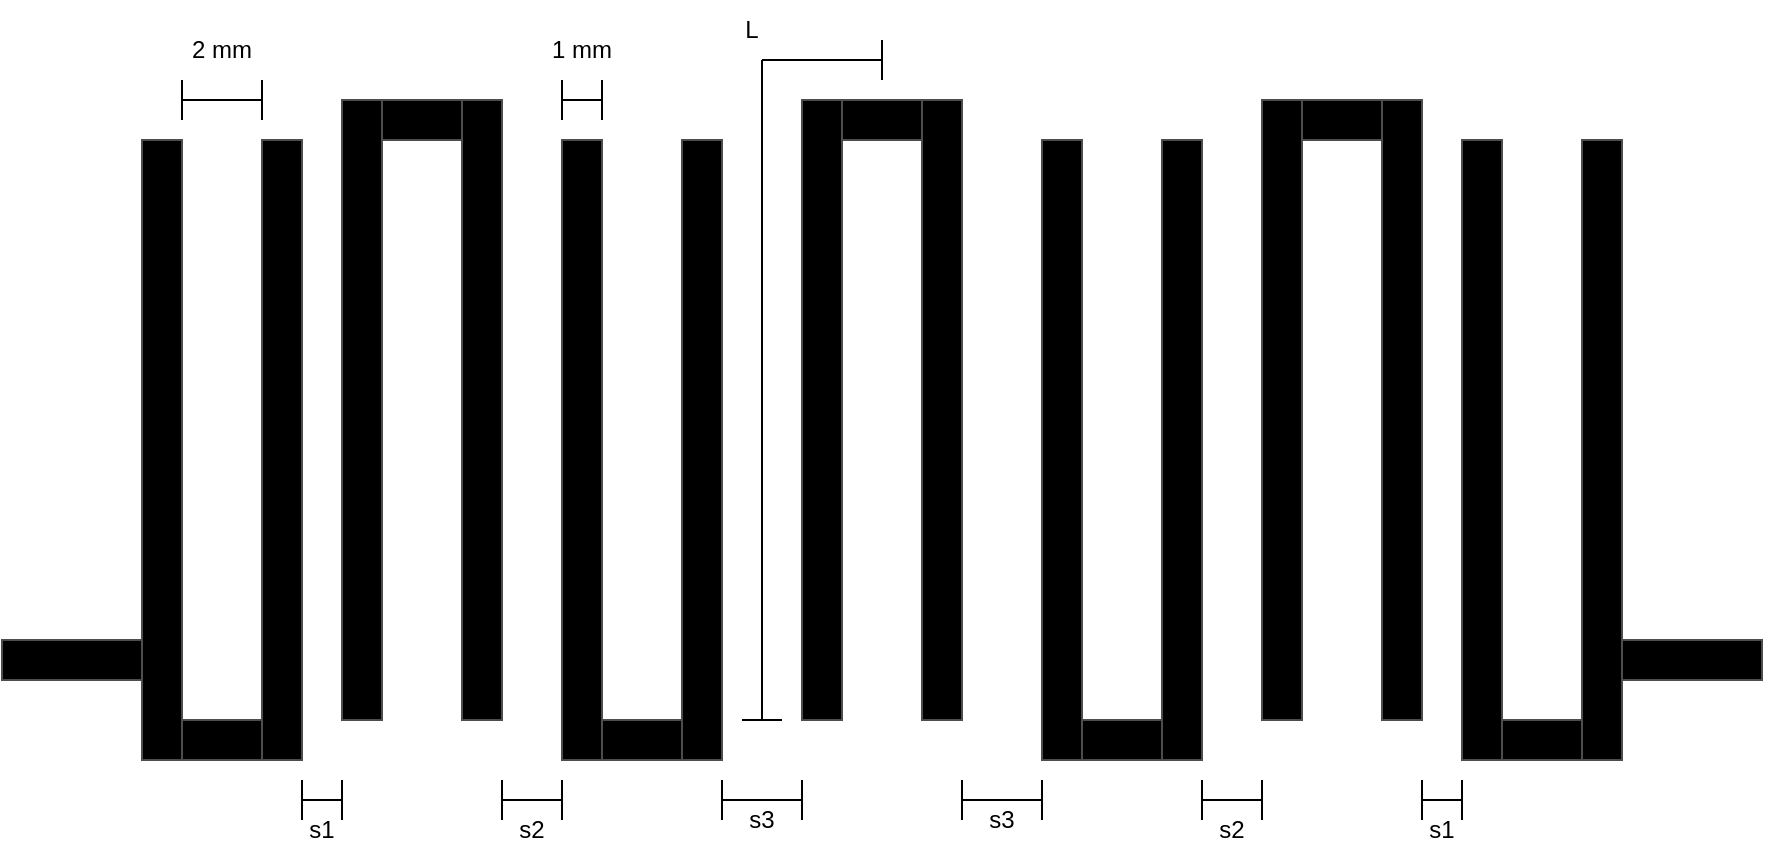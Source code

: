 <mxfile version="24.8.3">
  <diagram name="Page-1" id="nlowDMJz7bNjnqrSoiVT">
    <mxGraphModel dx="875" dy="546" grid="1" gridSize="10" guides="1" tooltips="1" connect="1" arrows="1" fold="1" page="1" pageScale="1" pageWidth="850" pageHeight="1100" math="0" shadow="0">
      <root>
        <mxCell id="0" />
        <mxCell id="1" parent="0" />
        <mxCell id="FOE4Kl_9NEUnPLxl16VO-1" value="" style="rounded=0;whiteSpace=wrap;html=1;fillColor=#000000;strokeColor=#4D4D4D;" vertex="1" parent="1">
          <mxGeometry x="100" y="130" width="20" height="310" as="geometry" />
        </mxCell>
        <mxCell id="FOE4Kl_9NEUnPLxl16VO-2" value="" style="rounded=0;whiteSpace=wrap;html=1;fillColor=#000000;strokeColor=#4D4D4D;" vertex="1" parent="1">
          <mxGeometry x="120" y="420" width="40" height="20" as="geometry" />
        </mxCell>
        <mxCell id="FOE4Kl_9NEUnPLxl16VO-3" value="" style="rounded=0;whiteSpace=wrap;html=1;fillColor=#000000;strokeColor=#4D4D4D;" vertex="1" parent="1">
          <mxGeometry x="200" y="110" width="20" height="310" as="geometry" />
        </mxCell>
        <mxCell id="FOE4Kl_9NEUnPLxl16VO-4" value="" style="rounded=0;whiteSpace=wrap;html=1;fillColor=#000000;strokeColor=#4D4D4D;" vertex="1" parent="1">
          <mxGeometry x="30" y="380" width="70" height="20" as="geometry" />
        </mxCell>
        <mxCell id="FOE4Kl_9NEUnPLxl16VO-18" value="" style="rounded=0;whiteSpace=wrap;html=1;fillColor=#000000;strokeColor=#4D4D4D;" vertex="1" parent="1">
          <mxGeometry x="160" y="130" width="20" height="310" as="geometry" />
        </mxCell>
        <mxCell id="FOE4Kl_9NEUnPLxl16VO-19" value="" style="rounded=0;whiteSpace=wrap;html=1;fillColor=#000000;strokeColor=#4D4D4D;" vertex="1" parent="1">
          <mxGeometry x="260" y="110" width="20" height="310" as="geometry" />
        </mxCell>
        <mxCell id="FOE4Kl_9NEUnPLxl16VO-20" value="" style="rounded=0;whiteSpace=wrap;html=1;fillColor=#000000;strokeColor=#4D4D4D;" vertex="1" parent="1">
          <mxGeometry x="220" y="110" width="40" height="20" as="geometry" />
        </mxCell>
        <mxCell id="FOE4Kl_9NEUnPLxl16VO-21" value="" style="rounded=0;whiteSpace=wrap;html=1;fillColor=#000000;strokeColor=#4D4D4D;" vertex="1" parent="1">
          <mxGeometry x="310" y="130" width="20" height="310" as="geometry" />
        </mxCell>
        <mxCell id="FOE4Kl_9NEUnPLxl16VO-22" value="" style="rounded=0;whiteSpace=wrap;html=1;fillColor=#000000;strokeColor=#4D4D4D;" vertex="1" parent="1">
          <mxGeometry x="330" y="420" width="40" height="20" as="geometry" />
        </mxCell>
        <mxCell id="FOE4Kl_9NEUnPLxl16VO-23" value="" style="rounded=0;whiteSpace=wrap;html=1;fillColor=#000000;strokeColor=#4D4D4D;" vertex="1" parent="1">
          <mxGeometry x="430" y="110" width="20" height="310" as="geometry" />
        </mxCell>
        <mxCell id="FOE4Kl_9NEUnPLxl16VO-24" value="" style="rounded=0;whiteSpace=wrap;html=1;fillColor=#000000;strokeColor=#4D4D4D;" vertex="1" parent="1">
          <mxGeometry x="370" y="130" width="20" height="310" as="geometry" />
        </mxCell>
        <mxCell id="FOE4Kl_9NEUnPLxl16VO-25" value="" style="rounded=0;whiteSpace=wrap;html=1;fillColor=#000000;strokeColor=#4D4D4D;" vertex="1" parent="1">
          <mxGeometry x="450" y="110" width="40" height="20" as="geometry" />
        </mxCell>
        <mxCell id="FOE4Kl_9NEUnPLxl16VO-26" value="" style="rounded=0;whiteSpace=wrap;html=1;fillColor=#000000;strokeColor=#4D4D4D;" vertex="1" parent="1">
          <mxGeometry x="490" y="110" width="20" height="310" as="geometry" />
        </mxCell>
        <mxCell id="FOE4Kl_9NEUnPLxl16VO-27" value="" style="rounded=0;whiteSpace=wrap;html=1;fillColor=#000000;strokeColor=#4D4D4D;" vertex="1" parent="1">
          <mxGeometry x="820" y="130" width="20" height="310" as="geometry" />
        </mxCell>
        <mxCell id="FOE4Kl_9NEUnPLxl16VO-28" value="" style="rounded=0;whiteSpace=wrap;html=1;fillColor=#000000;strokeColor=#4D4D4D;" vertex="1" parent="1">
          <mxGeometry x="560" y="420" width="50" height="20" as="geometry" />
        </mxCell>
        <mxCell id="FOE4Kl_9NEUnPLxl16VO-29" value="" style="rounded=0;whiteSpace=wrap;html=1;fillColor=#000000;strokeColor=#4D4D4D;" vertex="1" parent="1">
          <mxGeometry x="610" y="130" width="20" height="310" as="geometry" />
        </mxCell>
        <mxCell id="FOE4Kl_9NEUnPLxl16VO-30" value="" style="rounded=0;whiteSpace=wrap;html=1;fillColor=#000000;strokeColor=#4D4D4D;" vertex="1" parent="1">
          <mxGeometry x="660" y="110" width="20" height="310" as="geometry" />
        </mxCell>
        <mxCell id="FOE4Kl_9NEUnPLxl16VO-31" value="" style="rounded=0;whiteSpace=wrap;html=1;fillColor=#000000;strokeColor=#4D4D4D;" vertex="1" parent="1">
          <mxGeometry x="680" y="110" width="40" height="20" as="geometry" />
        </mxCell>
        <mxCell id="FOE4Kl_9NEUnPLxl16VO-32" value="" style="rounded=0;whiteSpace=wrap;html=1;fillColor=#000000;strokeColor=#4D4D4D;" vertex="1" parent="1">
          <mxGeometry x="720" y="110" width="20" height="310" as="geometry" />
        </mxCell>
        <mxCell id="FOE4Kl_9NEUnPLxl16VO-33" value="" style="rounded=0;whiteSpace=wrap;html=1;fillColor=#000000;strokeColor=#4D4D4D;" vertex="1" parent="1">
          <mxGeometry x="760" y="130" width="20" height="310" as="geometry" />
        </mxCell>
        <mxCell id="FOE4Kl_9NEUnPLxl16VO-34" value="" style="rounded=0;whiteSpace=wrap;html=1;fillColor=#000000;strokeColor=#4D4D4D;" vertex="1" parent="1">
          <mxGeometry x="780" y="420" width="40" height="20" as="geometry" />
        </mxCell>
        <mxCell id="FOE4Kl_9NEUnPLxl16VO-36" value="" style="rounded=0;whiteSpace=wrap;html=1;fillColor=#000000;strokeColor=#4D4D4D;" vertex="1" parent="1">
          <mxGeometry x="550" y="130" width="20" height="310" as="geometry" />
        </mxCell>
        <mxCell id="FOE4Kl_9NEUnPLxl16VO-37" value="" style="rounded=0;whiteSpace=wrap;html=1;fillColor=#000000;strokeColor=#4D4D4D;" vertex="1" parent="1">
          <mxGeometry x="840" y="380" width="70" height="20" as="geometry" />
        </mxCell>
        <mxCell id="FOE4Kl_9NEUnPLxl16VO-41" value="" style="shape=crossbar;whiteSpace=wrap;html=1;rounded=1;" vertex="1" parent="1">
          <mxGeometry x="310" y="100" width="20" height="20" as="geometry" />
        </mxCell>
        <mxCell id="FOE4Kl_9NEUnPLxl16VO-42" value="1 mm" style="text;html=1;align=center;verticalAlign=middle;whiteSpace=wrap;rounded=0;" vertex="1" parent="1">
          <mxGeometry x="290" y="70" width="60" height="30" as="geometry" />
        </mxCell>
        <mxCell id="FOE4Kl_9NEUnPLxl16VO-45" value="" style="shape=crossbar;whiteSpace=wrap;html=1;rounded=1;" vertex="1" parent="1">
          <mxGeometry x="120" y="100" width="40" height="20" as="geometry" />
        </mxCell>
        <mxCell id="FOE4Kl_9NEUnPLxl16VO-46" value="2 mm" style="text;html=1;align=center;verticalAlign=middle;whiteSpace=wrap;rounded=0;" vertex="1" parent="1">
          <mxGeometry x="110" y="70" width="60" height="30" as="geometry" />
        </mxCell>
        <mxCell id="FOE4Kl_9NEUnPLxl16VO-48" value="" style="shape=crossbar;whiteSpace=wrap;html=1;rounded=1;" vertex="1" parent="1">
          <mxGeometry x="180" y="450" width="20" height="20" as="geometry" />
        </mxCell>
        <mxCell id="FOE4Kl_9NEUnPLxl16VO-49" value="s1" style="text;html=1;align=center;verticalAlign=middle;whiteSpace=wrap;rounded=0;" vertex="1" parent="1">
          <mxGeometry x="160" y="460" width="60" height="30" as="geometry" />
        </mxCell>
        <mxCell id="FOE4Kl_9NEUnPLxl16VO-50" value="" style="shape=crossbar;whiteSpace=wrap;html=1;rounded=1;" vertex="1" parent="1">
          <mxGeometry x="740" y="450" width="20" height="20" as="geometry" />
        </mxCell>
        <mxCell id="FOE4Kl_9NEUnPLxl16VO-51" value="s1" style="text;html=1;align=center;verticalAlign=middle;whiteSpace=wrap;rounded=0;" vertex="1" parent="1">
          <mxGeometry x="720" y="460" width="60" height="30" as="geometry" />
        </mxCell>
        <mxCell id="FOE4Kl_9NEUnPLxl16VO-53" value="" style="shape=crossbar;whiteSpace=wrap;html=1;rounded=1;" vertex="1" parent="1">
          <mxGeometry x="280" y="450" width="30" height="20" as="geometry" />
        </mxCell>
        <mxCell id="FOE4Kl_9NEUnPLxl16VO-54" value="s2" style="text;html=1;align=center;verticalAlign=middle;whiteSpace=wrap;rounded=0;" vertex="1" parent="1">
          <mxGeometry x="270" y="460" width="50" height="30" as="geometry" />
        </mxCell>
        <mxCell id="FOE4Kl_9NEUnPLxl16VO-55" value="" style="shape=crossbar;whiteSpace=wrap;html=1;rounded=1;" vertex="1" parent="1">
          <mxGeometry x="630" y="450" width="30" height="20" as="geometry" />
        </mxCell>
        <mxCell id="FOE4Kl_9NEUnPLxl16VO-56" value="s2" style="text;html=1;align=center;verticalAlign=middle;whiteSpace=wrap;rounded=0;" vertex="1" parent="1">
          <mxGeometry x="620" y="460" width="50" height="30" as="geometry" />
        </mxCell>
        <mxCell id="FOE4Kl_9NEUnPLxl16VO-57" value="" style="shape=crossbar;whiteSpace=wrap;html=1;rounded=1;" vertex="1" parent="1">
          <mxGeometry x="390" y="450" width="40" height="20" as="geometry" />
        </mxCell>
        <mxCell id="FOE4Kl_9NEUnPLxl16VO-58" value="s3" style="text;html=1;align=center;verticalAlign=middle;whiteSpace=wrap;rounded=0;" vertex="1" parent="1">
          <mxGeometry x="385" y="455" width="50" height="30" as="geometry" />
        </mxCell>
        <mxCell id="FOE4Kl_9NEUnPLxl16VO-59" value="" style="shape=crossbar;whiteSpace=wrap;html=1;rounded=1;" vertex="1" parent="1">
          <mxGeometry x="510" y="450" width="40" height="20" as="geometry" />
        </mxCell>
        <mxCell id="FOE4Kl_9NEUnPLxl16VO-60" value="s3" style="text;html=1;align=center;verticalAlign=middle;whiteSpace=wrap;rounded=0;" vertex="1" parent="1">
          <mxGeometry x="505" y="455" width="50" height="30" as="geometry" />
        </mxCell>
        <mxCell id="FOE4Kl_9NEUnPLxl16VO-68" value="" style="endArrow=none;html=1;rounded=0;" edge="1" parent="1">
          <mxGeometry width="50" height="50" relative="1" as="geometry">
            <mxPoint x="410" y="420" as="sourcePoint" />
            <mxPoint x="410" y="90" as="targetPoint" />
          </mxGeometry>
        </mxCell>
        <mxCell id="FOE4Kl_9NEUnPLxl16VO-69" value="" style="endArrow=none;html=1;rounded=0;" edge="1" parent="1">
          <mxGeometry width="50" height="50" relative="1" as="geometry">
            <mxPoint x="410" y="90" as="sourcePoint" />
            <mxPoint x="470" y="90" as="targetPoint" />
          </mxGeometry>
        </mxCell>
        <mxCell id="FOE4Kl_9NEUnPLxl16VO-70" value="" style="endArrow=none;html=1;rounded=0;" edge="1" parent="1">
          <mxGeometry width="50" height="50" relative="1" as="geometry">
            <mxPoint x="470" y="100" as="sourcePoint" />
            <mxPoint x="470" y="80" as="targetPoint" />
          </mxGeometry>
        </mxCell>
        <mxCell id="FOE4Kl_9NEUnPLxl16VO-71" value="" style="endArrow=none;html=1;rounded=0;" edge="1" parent="1">
          <mxGeometry width="50" height="50" relative="1" as="geometry">
            <mxPoint x="420" y="420" as="sourcePoint" />
            <mxPoint x="400" y="420" as="targetPoint" />
          </mxGeometry>
        </mxCell>
        <mxCell id="FOE4Kl_9NEUnPLxl16VO-72" value="L" style="text;html=1;align=center;verticalAlign=middle;whiteSpace=wrap;rounded=0;" vertex="1" parent="1">
          <mxGeometry x="375" y="60" width="60" height="30" as="geometry" />
        </mxCell>
      </root>
    </mxGraphModel>
  </diagram>
</mxfile>
